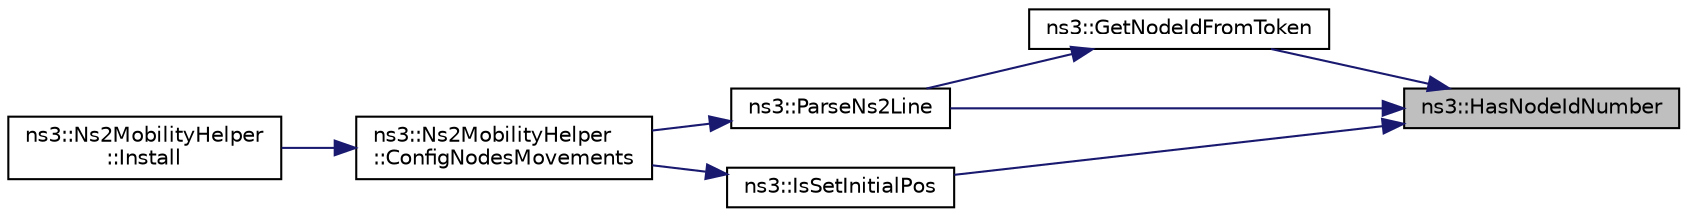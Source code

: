 digraph "ns3::HasNodeIdNumber"
{
 // LATEX_PDF_SIZE
  edge [fontname="Helvetica",fontsize="10",labelfontname="Helvetica",labelfontsize="10"];
  node [fontname="Helvetica",fontsize="10",shape=record];
  rankdir="RL";
  Node1 [label="ns3::HasNodeIdNumber",height=0.2,width=0.4,color="black", fillcolor="grey75", style="filled", fontcolor="black",tooltip="Checks if the value between brackets is a correct nodeId number."];
  Node1 -> Node2 [dir="back",color="midnightblue",fontsize="10",style="solid",fontname="Helvetica"];
  Node2 [label="ns3::GetNodeIdFromToken",height=0.2,width=0.4,color="black", fillcolor="white", style="filled",URL="$namespacens3.html#aabc7928f9303aef852da8fc60fdc6158",tooltip="Gets nodeId number in string format from the string like $node_(4)"];
  Node2 -> Node3 [dir="back",color="midnightblue",fontsize="10",style="solid",fontname="Helvetica"];
  Node3 [label="ns3::ParseNs2Line",height=0.2,width=0.4,color="black", fillcolor="white", style="filled",URL="$namespacens3.html#a675ca86d3b63bf614be1139b5bf1f2b3",tooltip="Parses a line of ns2 mobility."];
  Node3 -> Node4 [dir="back",color="midnightblue",fontsize="10",style="solid",fontname="Helvetica"];
  Node4 [label="ns3::Ns2MobilityHelper\l::ConfigNodesMovements",height=0.2,width=0.4,color="black", fillcolor="white", style="filled",URL="$classns3_1_1_ns2_mobility_helper.html#a189ca299c6b01d3e96f2e2dba7a341ec",tooltip="Parses ns-2 mobility file to create ns-3 mobility events."];
  Node4 -> Node5 [dir="back",color="midnightblue",fontsize="10",style="solid",fontname="Helvetica"];
  Node5 [label="ns3::Ns2MobilityHelper\l::Install",height=0.2,width=0.4,color="black", fillcolor="white", style="filled",URL="$classns3_1_1_ns2_mobility_helper.html#a14358db40f0d769c5912214f55bb7216",tooltip=" "];
  Node1 -> Node6 [dir="back",color="midnightblue",fontsize="10",style="solid",fontname="Helvetica"];
  Node6 [label="ns3::IsSetInitialPos",height=0.2,width=0.4,color="black", fillcolor="white", style="filled",URL="$namespacens3.html#a9857c35eef6abfd7464f64108e1bfd29",tooltip="Check if this corresponds to a line like this: $node_(0) set X_ 123."];
  Node6 -> Node4 [dir="back",color="midnightblue",fontsize="10",style="solid",fontname="Helvetica"];
  Node1 -> Node3 [dir="back",color="midnightblue",fontsize="10",style="solid",fontname="Helvetica"];
}
